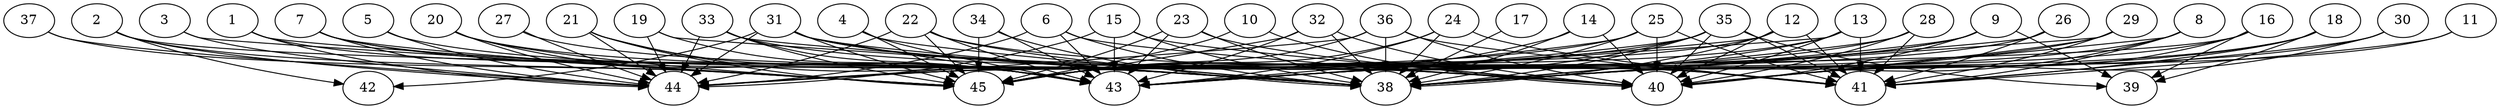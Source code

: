 // DAG automatically generated by daggen at Thu Oct  3 14:07:24 2019
// ./daggen --dot -n 45 --ccr 0.3 --fat 0.9 --regular 0.5 --density 0.9 --mindata 5242880 --maxdata 52428800 
digraph G {
  1 [size="61566293", alpha="0.01", expect_size="18469888"] 
  1 -> 43 [size ="18469888"]
  1 -> 44 [size ="18469888"]
  1 -> 45 [size ="18469888"]
  2 [size="123876693", alpha="0.13", expect_size="37163008"] 
  2 -> 40 [size ="37163008"]
  2 -> 42 [size ="37163008"]
  2 -> 44 [size ="37163008"]
  2 -> 45 [size ="37163008"]
  3 [size="22429013", alpha="0.20", expect_size="6728704"] 
  3 -> 44 [size ="6728704"]
  3 -> 45 [size ="6728704"]
  4 [size="126781440", alpha="0.13", expect_size="38034432"] 
  4 -> 38 [size ="38034432"]
  4 -> 43 [size ="38034432"]
  4 -> 45 [size ="38034432"]
  5 [size="119808000", alpha="0.04", expect_size="35942400"] 
  5 -> 38 [size ="35942400"]
  5 -> 44 [size ="35942400"]
  6 [size="136123733", alpha="0.03", expect_size="40837120"] 
  6 -> 38 [size ="40837120"]
  6 -> 40 [size ="40837120"]
  6 -> 43 [size ="40837120"]
  6 -> 44 [size ="40837120"]
  7 [size="17636693", alpha="0.08", expect_size="5291008"] 
  7 -> 38 [size ="5291008"]
  7 -> 43 [size ="5291008"]
  7 -> 44 [size ="5291008"]
  7 -> 45 [size ="5291008"]
  8 [size="79923200", alpha="0.13", expect_size="23976960"] 
  8 -> 38 [size ="23976960"]
  8 -> 40 [size ="23976960"]
  8 -> 41 [size ="23976960"]
  8 -> 43 [size ="23976960"]
  9 [size="142383787", alpha="0.01", expect_size="42715136"] 
  9 -> 38 [size ="42715136"]
  9 -> 39 [size ="42715136"]
  9 -> 40 [size ="42715136"]
  9 -> 43 [size ="42715136"]
  9 -> 45 [size ="42715136"]
  10 [size="168645973", alpha="0.16", expect_size="50593792"] 
  10 -> 40 [size ="50593792"]
  10 -> 45 [size ="50593792"]
  11 [size="91221333", alpha="0.08", expect_size="27366400"] 
  11 -> 40 [size ="27366400"]
  11 -> 41 [size ="27366400"]
  12 [size="95665493", alpha="0.02", expect_size="28699648"] 
  12 -> 38 [size ="28699648"]
  12 -> 40 [size ="28699648"]
  12 -> 41 [size ="28699648"]
  12 -> 43 [size ="28699648"]
  12 -> 45 [size ="28699648"]
  13 [size="39106560", alpha="0.10", expect_size="11731968"] 
  13 -> 38 [size ="11731968"]
  13 -> 40 [size ="11731968"]
  13 -> 41 [size ="11731968"]
  13 -> 43 [size ="11731968"]
  13 -> 45 [size ="11731968"]
  14 [size="36290560", alpha="0.08", expect_size="10887168"] 
  14 -> 38 [size ="10887168"]
  14 -> 40 [size ="10887168"]
  14 -> 45 [size ="10887168"]
  15 [size="134778880", alpha="0.07", expect_size="40433664"] 
  15 -> 38 [size ="40433664"]
  15 -> 40 [size ="40433664"]
  15 -> 43 [size ="40433664"]
  15 -> 44 [size ="40433664"]
  16 [size="166567253", alpha="0.07", expect_size="49970176"] 
  16 -> 38 [size ="49970176"]
  16 -> 39 [size ="49970176"]
  16 -> 40 [size ="49970176"]
  16 -> 44 [size ="49970176"]
  17 [size="33235627", alpha="0.13", expect_size="9970688"] 
  17 -> 38 [size ="9970688"]
  18 [size="97283413", alpha="0.10", expect_size="29185024"] 
  18 -> 38 [size ="29185024"]
  18 -> 39 [size ="29185024"]
  18 -> 41 [size ="29185024"]
  18 -> 43 [size ="29185024"]
  19 [size="39096320", alpha="0.10", expect_size="11728896"] 
  19 -> 38 [size ="11728896"]
  19 -> 43 [size ="11728896"]
  19 -> 44 [size ="11728896"]
  20 [size="45711360", alpha="0.11", expect_size="13713408"] 
  20 -> 38 [size ="13713408"]
  20 -> 43 [size ="13713408"]
  20 -> 44 [size ="13713408"]
  20 -> 45 [size ="13713408"]
  21 [size="169267200", alpha="0.18", expect_size="50780160"] 
  21 -> 38 [size ="50780160"]
  21 -> 43 [size ="50780160"]
  21 -> 44 [size ="50780160"]
  21 -> 45 [size ="50780160"]
  22 [size="73400320", alpha="0.18", expect_size="22020096"] 
  22 -> 38 [size ="22020096"]
  22 -> 41 [size ="22020096"]
  22 -> 43 [size ="22020096"]
  22 -> 44 [size ="22020096"]
  22 -> 45 [size ="22020096"]
  23 [size="85510827", alpha="0.19", expect_size="25653248"] 
  23 -> 38 [size ="25653248"]
  23 -> 40 [size ="25653248"]
  23 -> 43 [size ="25653248"]
  23 -> 45 [size ="25653248"]
  24 [size="161863680", alpha="0.13", expect_size="48559104"] 
  24 -> 38 [size ="48559104"]
  24 -> 41 [size ="48559104"]
  24 -> 43 [size ="48559104"]
  24 -> 45 [size ="48559104"]
  25 [size="69594453", alpha="0.01", expect_size="20878336"] 
  25 -> 38 [size ="20878336"]
  25 -> 40 [size ="20878336"]
  25 -> 41 [size ="20878336"]
  25 -> 43 [size ="20878336"]
  25 -> 44 [size ="20878336"]
  26 [size="127016960", alpha="0.04", expect_size="38105088"] 
  26 -> 38 [size ="38105088"]
  26 -> 41 [size ="38105088"]
  26 -> 43 [size ="38105088"]
  27 [size="22415360", alpha="0.07", expect_size="6724608"] 
  27 -> 38 [size ="6724608"]
  27 -> 44 [size ="6724608"]
  28 [size="122839040", alpha="0.17", expect_size="36851712"] 
  28 -> 38 [size ="36851712"]
  28 -> 40 [size ="36851712"]
  28 -> 41 [size ="36851712"]
  28 -> 44 [size ="36851712"]
  29 [size="41096533", alpha="0.04", expect_size="12328960"] 
  29 -> 38 [size ="12328960"]
  29 -> 40 [size ="12328960"]
  29 -> 41 [size ="12328960"]
  29 -> 45 [size ="12328960"]
  30 [size="121050453", alpha="0.10", expect_size="36315136"] 
  30 -> 38 [size ="36315136"]
  30 -> 40 [size ="36315136"]
  30 -> 41 [size ="36315136"]
  31 [size="51715413", alpha="0.05", expect_size="15514624"] 
  31 -> 38 [size ="15514624"]
  31 -> 40 [size ="15514624"]
  31 -> 41 [size ="15514624"]
  31 -> 42 [size ="15514624"]
  31 -> 43 [size ="15514624"]
  31 -> 44 [size ="15514624"]
  31 -> 45 [size ="15514624"]
  32 [size="34464427", alpha="0.10", expect_size="10339328"] 
  32 -> 38 [size ="10339328"]
  32 -> 40 [size ="10339328"]
  32 -> 43 [size ="10339328"]
  32 -> 45 [size ="10339328"]
  33 [size="18418347", alpha="0.18", expect_size="5525504"] 
  33 -> 38 [size ="5525504"]
  33 -> 40 [size ="5525504"]
  33 -> 43 [size ="5525504"]
  33 -> 44 [size ="5525504"]
  33 -> 45 [size ="5525504"]
  34 [size="165812907", alpha="0.09", expect_size="49743872"] 
  34 -> 38 [size ="49743872"]
  34 -> 43 [size ="49743872"]
  34 -> 45 [size ="49743872"]
  35 [size="114100907", alpha="0.14", expect_size="34230272"] 
  35 -> 38 [size ="34230272"]
  35 -> 39 [size ="34230272"]
  35 -> 40 [size ="34230272"]
  35 -> 41 [size ="34230272"]
  35 -> 43 [size ="34230272"]
  35 -> 44 [size ="34230272"]
  35 -> 45 [size ="34230272"]
  36 [size="122897067", alpha="0.18", expect_size="36869120"] 
  36 -> 38 [size ="36869120"]
  36 -> 40 [size ="36869120"]
  36 -> 41 [size ="36869120"]
  36 -> 44 [size ="36869120"]
  36 -> 45 [size ="36869120"]
  37 [size="153562453", alpha="0.04", expect_size="46068736"] 
  37 -> 44 [size ="46068736"]
  37 -> 45 [size ="46068736"]
  38 [size="48981333", alpha="0.00", expect_size="14694400"] 
  39 [size="28876800", alpha="0.20", expect_size="8663040"] 
  40 [size="60883627", alpha="0.02", expect_size="18265088"] 
  41 [size="138878293", alpha="0.04", expect_size="41663488"] 
  42 [size="22036480", alpha="0.13", expect_size="6610944"] 
  43 [size="103127040", alpha="0.11", expect_size="30938112"] 
  44 [size="89204053", alpha="0.07", expect_size="26761216"] 
  45 [size="156375040", alpha="0.10", expect_size="46912512"] 
}
